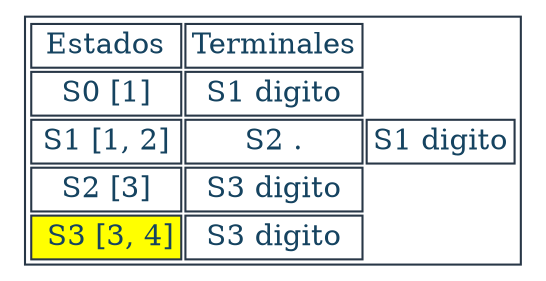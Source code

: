 digraph T {
aHtmlTable [
   shape=plaintext
   color="#283747" fontcolor="#154360" label=<

   <table border='1' cellborder='1'>
   <tr>
      <td>Estados</td>
      <td>Terminales</td>
   </tr><tr><td>S0 [1]</td><td>S1 digito</td></tr><tr><td>S1 [1, 2]</td><td>S2 .</td><td>S1 digito</td></tr><tr><td>S2 [3]</td><td>S3 digito</td></tr><tr><td bgcolor="yellow"> S3 [3, 4]</td><td>S3 digito</td></tr></table>

   >]; 

}